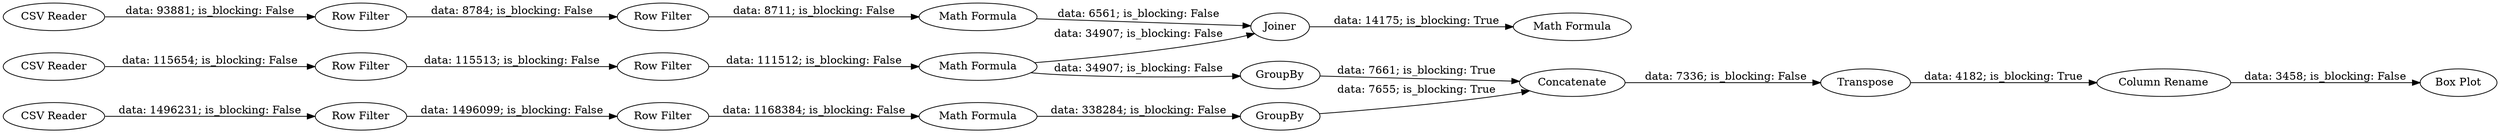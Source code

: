 digraph {
	"-6443462538124728843_24" [label="Column Rename"]
	"-6443462538124728843_7" [label="Row Filter"]
	"-6443462538124728843_13" [label=Concatenate]
	"-6443462538124728843_14" [label="Math Formula"]
	"-6443462538124728843_25" [label="CSV Reader"]
	"-6443462538124728843_15" [label=GroupBy]
	"-6443462538124728843_31" [label="Math Formula"]
	"-6443462538124728843_26" [label="Row Filter"]
	"-6443462538124728843_6" [label="Row Filter"]
	"-6443462538124728843_27" [label=Joiner]
	"-6443462538124728843_23" [label=Transpose]
	"-6443462538124728843_10" [label="Math Formula"]
	"-6443462538124728843_28" [label="Math Formula"]
	"-6443462538124728843_8" [label="Row Filter"]
	"-6443462538124728843_22" [label="Box Plot"]
	"-6443462538124728843_12" [label=GroupBy]
	"-6443462538124728843_4" [label="Row Filter"]
	"-6443462538124728843_30" [label="Row Filter"]
	"-6443462538124728843_1" [label="CSV Reader"]
	"-6443462538124728843_2" [label="CSV Reader"]
	"-6443462538124728843_12" -> "-6443462538124728843_13" [label="data: 7655; is_blocking: True"]
	"-6443462538124728843_23" -> "-6443462538124728843_24" [label="data: 4182; is_blocking: True"]
	"-6443462538124728843_14" -> "-6443462538124728843_27" [label="data: 34907; is_blocking: False"]
	"-6443462538124728843_13" -> "-6443462538124728843_23" [label="data: 7336; is_blocking: False"]
	"-6443462538124728843_4" -> "-6443462538124728843_6" [label="data: 1496099; is_blocking: False"]
	"-6443462538124728843_6" -> "-6443462538124728843_10" [label="data: 1168384; is_blocking: False"]
	"-6443462538124728843_28" -> "-6443462538124728843_27" [label="data: 6561; is_blocking: False"]
	"-6443462538124728843_30" -> "-6443462538124728843_28" [label="data: 8711; is_blocking: False"]
	"-6443462538124728843_24" -> "-6443462538124728843_22" [label="data: 3458; is_blocking: False"]
	"-6443462538124728843_15" -> "-6443462538124728843_13" [label="data: 7661; is_blocking: True"]
	"-6443462538124728843_8" -> "-6443462538124728843_14" [label="data: 111512; is_blocking: False"]
	"-6443462538124728843_7" -> "-6443462538124728843_8" [label="data: 115513; is_blocking: False"]
	"-6443462538124728843_14" -> "-6443462538124728843_15" [label="data: 34907; is_blocking: False"]
	"-6443462538124728843_25" -> "-6443462538124728843_26" [label="data: 93881; is_blocking: False"]
	"-6443462538124728843_26" -> "-6443462538124728843_30" [label="data: 8784; is_blocking: False"]
	"-6443462538124728843_1" -> "-6443462538124728843_4" [label="data: 1496231; is_blocking: False"]
	"-6443462538124728843_2" -> "-6443462538124728843_7" [label="data: 115654; is_blocking: False"]
	"-6443462538124728843_27" -> "-6443462538124728843_31" [label="data: 14175; is_blocking: True"]
	"-6443462538124728843_10" -> "-6443462538124728843_12" [label="data: 338284; is_blocking: False"]
	rankdir=LR
}
